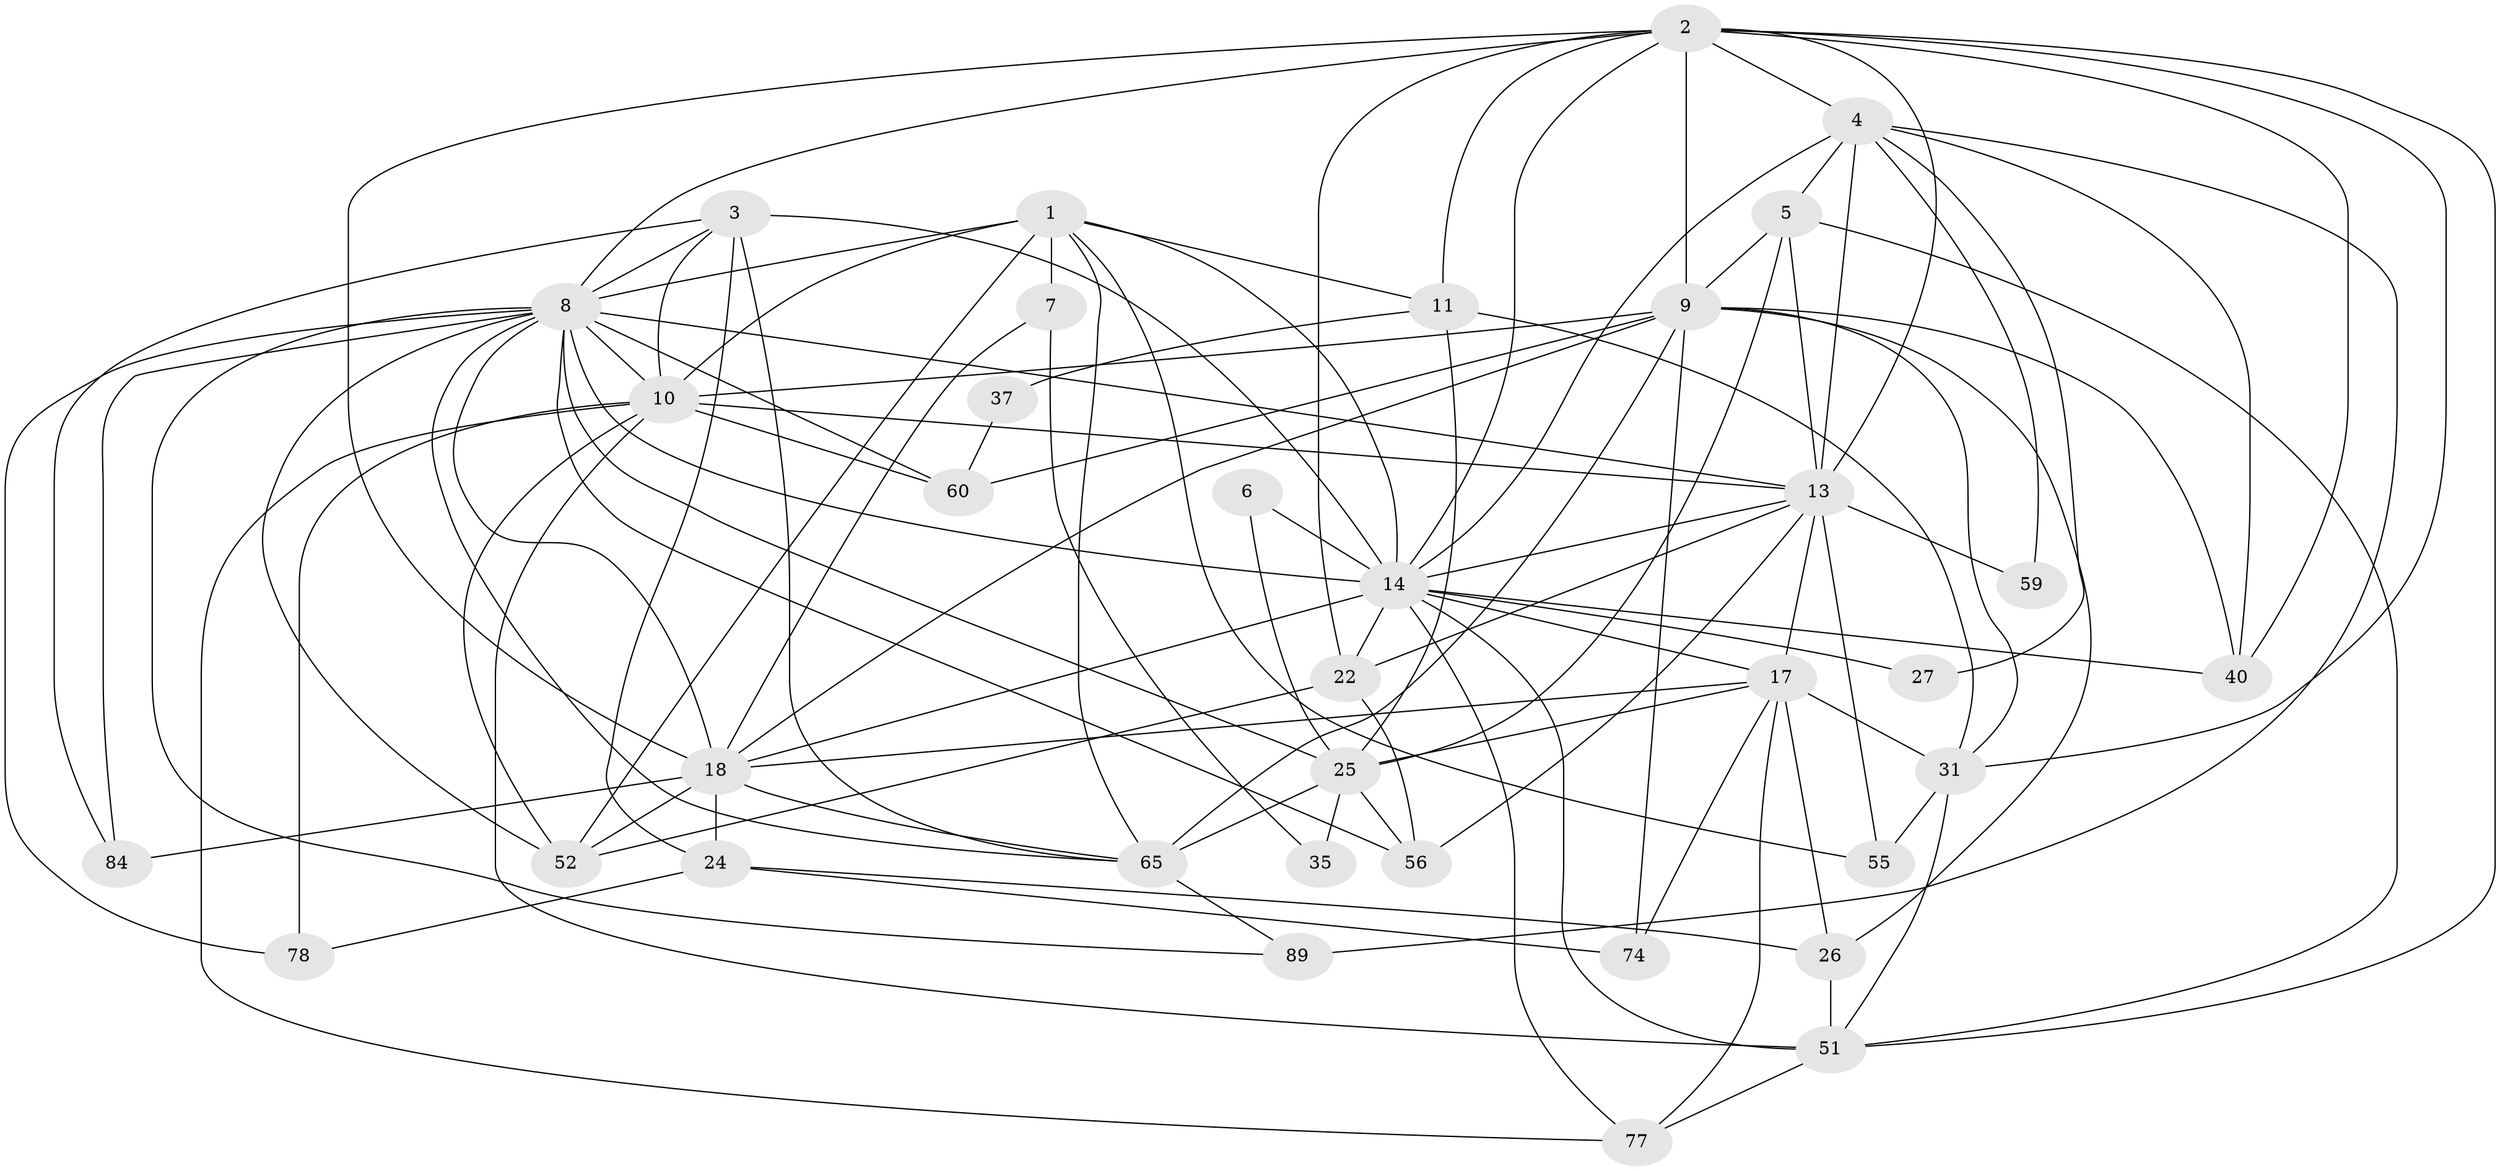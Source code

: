 // original degree distribution, {4: 0.26373626373626374, 3: 0.24175824175824176, 5: 0.27472527472527475, 2: 0.13186813186813187, 6: 0.054945054945054944, 8: 0.02197802197802198, 7: 0.01098901098901099}
// Generated by graph-tools (version 1.1) at 2025/18/03/04/25 18:18:52]
// undirected, 36 vertices, 106 edges
graph export_dot {
graph [start="1"]
  node [color=gray90,style=filled];
  1 [super="+67+47"];
  2 [super="+57+23"];
  3 [super="+39+20"];
  4 [super="+69+30"];
  5 [super="+86+68"];
  6;
  7 [super="+71"];
  8 [super="+38+45+12"];
  9 [super="+41+19+49+43"];
  10 [super="+15+21+28"];
  11 [super="+48"];
  13 [super="+36+54"];
  14 [super="+16"];
  17 [super="+70"];
  18 [super="+72"];
  22 [super="+34"];
  24;
  25 [super="+29+50"];
  26 [super="+66"];
  27;
  31 [super="+42"];
  35;
  37;
  40;
  51 [super="+76"];
  52 [super="+75"];
  55 [super="+82"];
  56;
  59;
  60;
  65 [super="+73"];
  74;
  77 [super="+83"];
  78;
  84;
  89;
  1 -- 7 [weight=3];
  1 -- 11;
  1 -- 10;
  1 -- 65;
  1 -- 52;
  1 -- 55;
  1 -- 8;
  1 -- 14;
  2 -- 18;
  2 -- 31;
  2 -- 22 [weight=2];
  2 -- 9;
  2 -- 14;
  2 -- 4 [weight=2];
  2 -- 8;
  2 -- 40;
  2 -- 11;
  2 -- 13;
  2 -- 51;
  3 -- 65;
  3 -- 24;
  3 -- 14 [weight=2];
  3 -- 10;
  3 -- 84;
  3 -- 8;
  4 -- 13;
  4 -- 5 [weight=2];
  4 -- 59;
  4 -- 40;
  4 -- 89 [weight=2];
  4 -- 27;
  4 -- 14;
  5 -- 13 [weight=2];
  5 -- 25;
  5 -- 9;
  5 -- 51;
  6 -- 25;
  6 -- 14;
  7 -- 18;
  7 -- 35;
  8 -- 18;
  8 -- 89;
  8 -- 13;
  8 -- 52;
  8 -- 25;
  8 -- 10 [weight=2];
  8 -- 56;
  8 -- 78;
  8 -- 14 [weight=2];
  8 -- 65;
  8 -- 84;
  8 -- 60;
  9 -- 65 [weight=2];
  9 -- 74;
  9 -- 26;
  9 -- 31;
  9 -- 10;
  9 -- 60;
  9 -- 40;
  9 -- 18;
  10 -- 13 [weight=2];
  10 -- 52;
  10 -- 60 [weight=2];
  10 -- 77;
  10 -- 51;
  10 -- 78;
  11 -- 25;
  11 -- 37;
  11 -- 31;
  13 -- 56 [weight=2];
  13 -- 14 [weight=2];
  13 -- 59;
  13 -- 17 [weight=2];
  13 -- 55;
  13 -- 22;
  14 -- 27;
  14 -- 22;
  14 -- 40;
  14 -- 77;
  14 -- 17;
  14 -- 18;
  14 -- 51;
  17 -- 18;
  17 -- 26;
  17 -- 25;
  17 -- 74;
  17 -- 31;
  17 -- 77;
  18 -- 84 [weight=2];
  18 -- 52;
  18 -- 24;
  18 -- 65;
  22 -- 56;
  22 -- 52;
  24 -- 26;
  24 -- 74;
  24 -- 78;
  25 -- 35;
  25 -- 56;
  25 -- 65;
  26 -- 51;
  31 -- 55 [weight=2];
  31 -- 51;
  37 -- 60;
  51 -- 77;
  65 -- 89;
}

